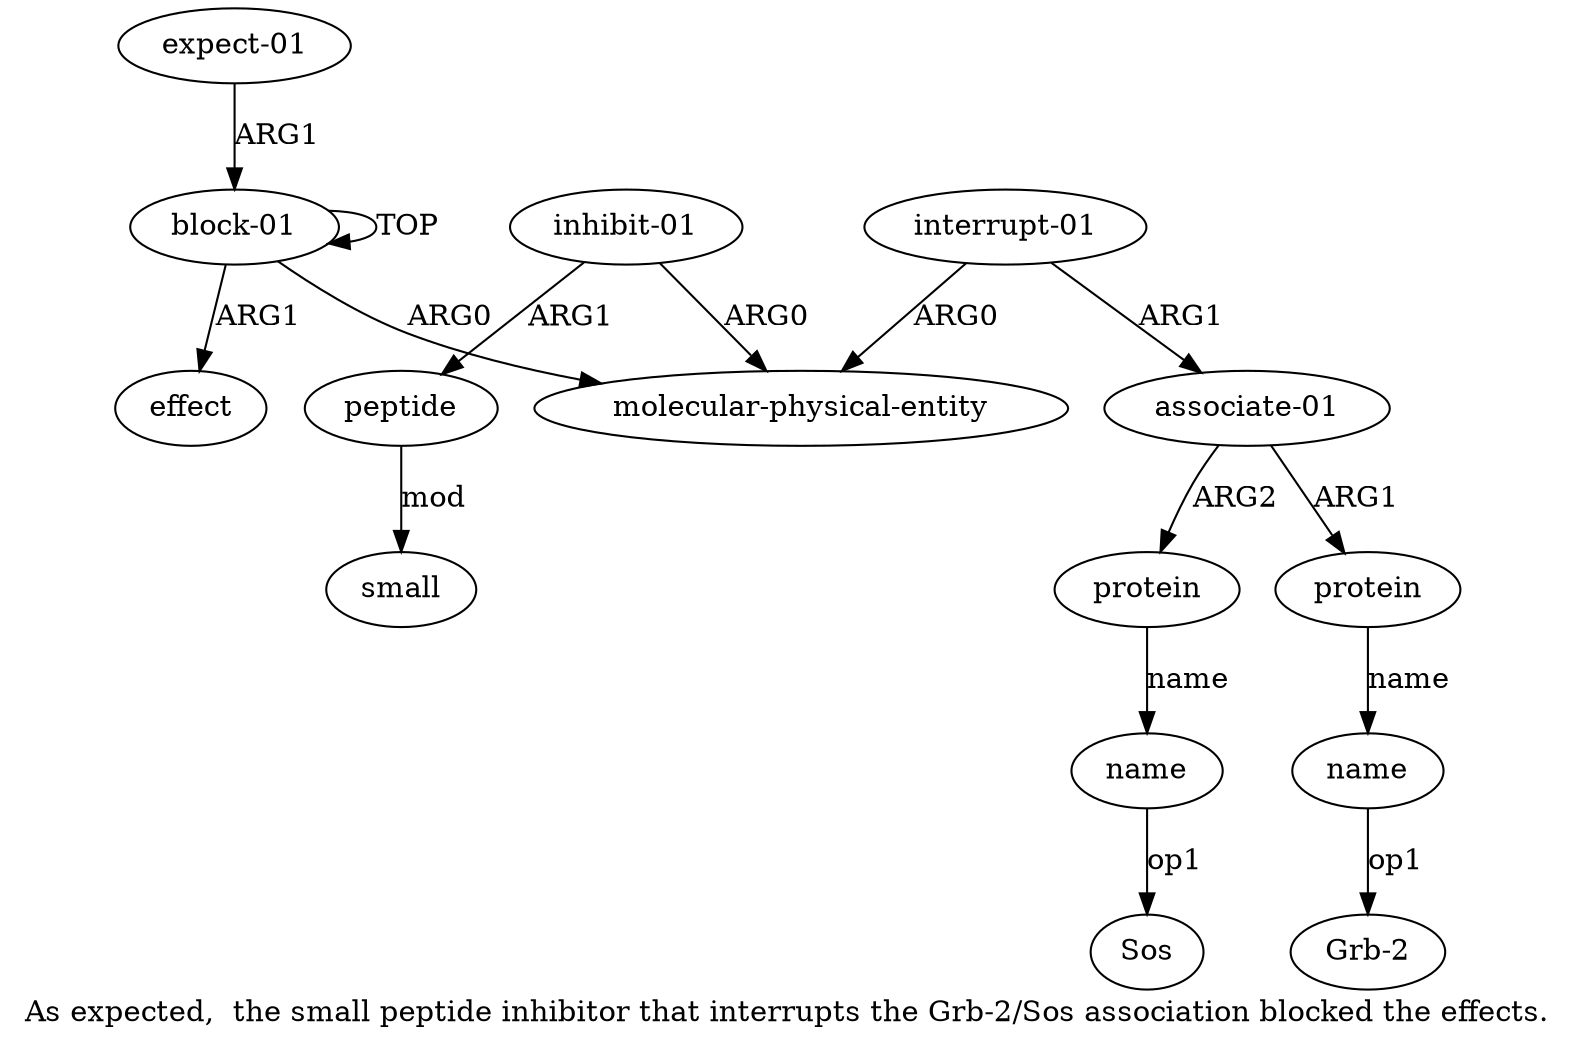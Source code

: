 digraph  {
	graph [label="As expected,  the small peptide inhibitor that interrupts the Grb-2/Sos association blocked the effects."];
	node [label="\N"];
	a11	 [color=black,
		gold_ind=11,
		gold_label=effect,
		label=effect,
		test_ind=11,
		test_label=effect];
	a10	 [color=black,
		gold_ind=10,
		gold_label=name,
		label=name,
		test_ind=10,
		test_label=name];
	"a10 Sos"	 [color=black,
		gold_ind=-1,
		gold_label=Sos,
		label=Sos,
		test_ind=-1,
		test_label=Sos];
	a10 -> "a10 Sos" [key=0,
	color=black,
	gold_label=op1,
	label=op1,
	test_label=op1];
a12 [color=black,
	gold_ind=12,
	gold_label="expect-01",
	label="expect-01",
	test_ind=12,
	test_label="expect-01"];
a0 [color=black,
	gold_ind=0,
	gold_label="block-01",
	label="block-01",
	test_ind=0,
	test_label="block-01"];
a12 -> a0 [key=0,
color=black,
gold_label=ARG1,
label=ARG1,
test_label=ARG1];
a1 [color=black,
gold_ind=1,
gold_label="molecular-physical-entity",
label="molecular-physical-entity",
test_ind=1,
test_label="molecular-physical-entity"];
a0 -> a11 [key=0,
color=black,
gold_label=ARG1,
label=ARG1,
test_label=ARG1];
a0 -> a1 [key=0,
color=black,
gold_label=ARG0,
label=ARG0,
test_label=ARG0];
a0 -> a0 [key=0,
color=black,
gold_label=TOP,
label=TOP,
test_label=TOP];
a3 [color=black,
gold_ind=3,
gold_label=peptide,
label=peptide,
test_ind=3,
test_label=peptide];
a4 [color=black,
gold_ind=4,
gold_label=small,
label=small,
test_ind=4,
test_label=small];
a3 -> a4 [key=0,
color=black,
gold_label=mod,
label=mod,
test_label=mod];
a2 [color=black,
gold_ind=2,
gold_label="inhibit-01",
label="inhibit-01",
test_ind=2,
test_label="inhibit-01"];
a2 -> a1 [key=0,
color=black,
gold_label=ARG0,
label=ARG0,
test_label=ARG0];
a2 -> a3 [key=0,
color=black,
gold_label=ARG1,
label=ARG1,
test_label=ARG1];
a5 [color=black,
gold_ind=5,
gold_label="interrupt-01",
label="interrupt-01",
test_ind=5,
test_label="interrupt-01"];
a5 -> a1 [key=0,
color=black,
gold_label=ARG0,
label=ARG0,
test_label=ARG0];
a6 [color=black,
gold_ind=6,
gold_label="associate-01",
label="associate-01",
test_ind=6,
test_label="associate-01"];
a5 -> a6 [key=0,
color=black,
gold_label=ARG1,
label=ARG1,
test_label=ARG1];
a7 [color=black,
gold_ind=7,
gold_label=protein,
label=protein,
test_ind=7,
test_label=protein];
a8 [color=black,
gold_ind=8,
gold_label=name,
label=name,
test_ind=8,
test_label=name];
a7 -> a8 [key=0,
color=black,
gold_label=name,
label=name,
test_label=name];
a6 -> a7 [key=0,
color=black,
gold_label=ARG1,
label=ARG1,
test_label=ARG1];
a9 [color=black,
gold_ind=9,
gold_label=protein,
label=protein,
test_ind=9,
test_label=protein];
a6 -> a9 [key=0,
color=black,
gold_label=ARG2,
label=ARG2,
test_label=ARG2];
a9 -> a10 [key=0,
color=black,
gold_label=name,
label=name,
test_label=name];
"a8 Grb-2" [color=black,
gold_ind=-1,
gold_label="Grb-2",
label="Grb-2",
test_ind=-1,
test_label="Grb-2"];
a8 -> "a8 Grb-2" [key=0,
color=black,
gold_label=op1,
label=op1,
test_label=op1];
}
